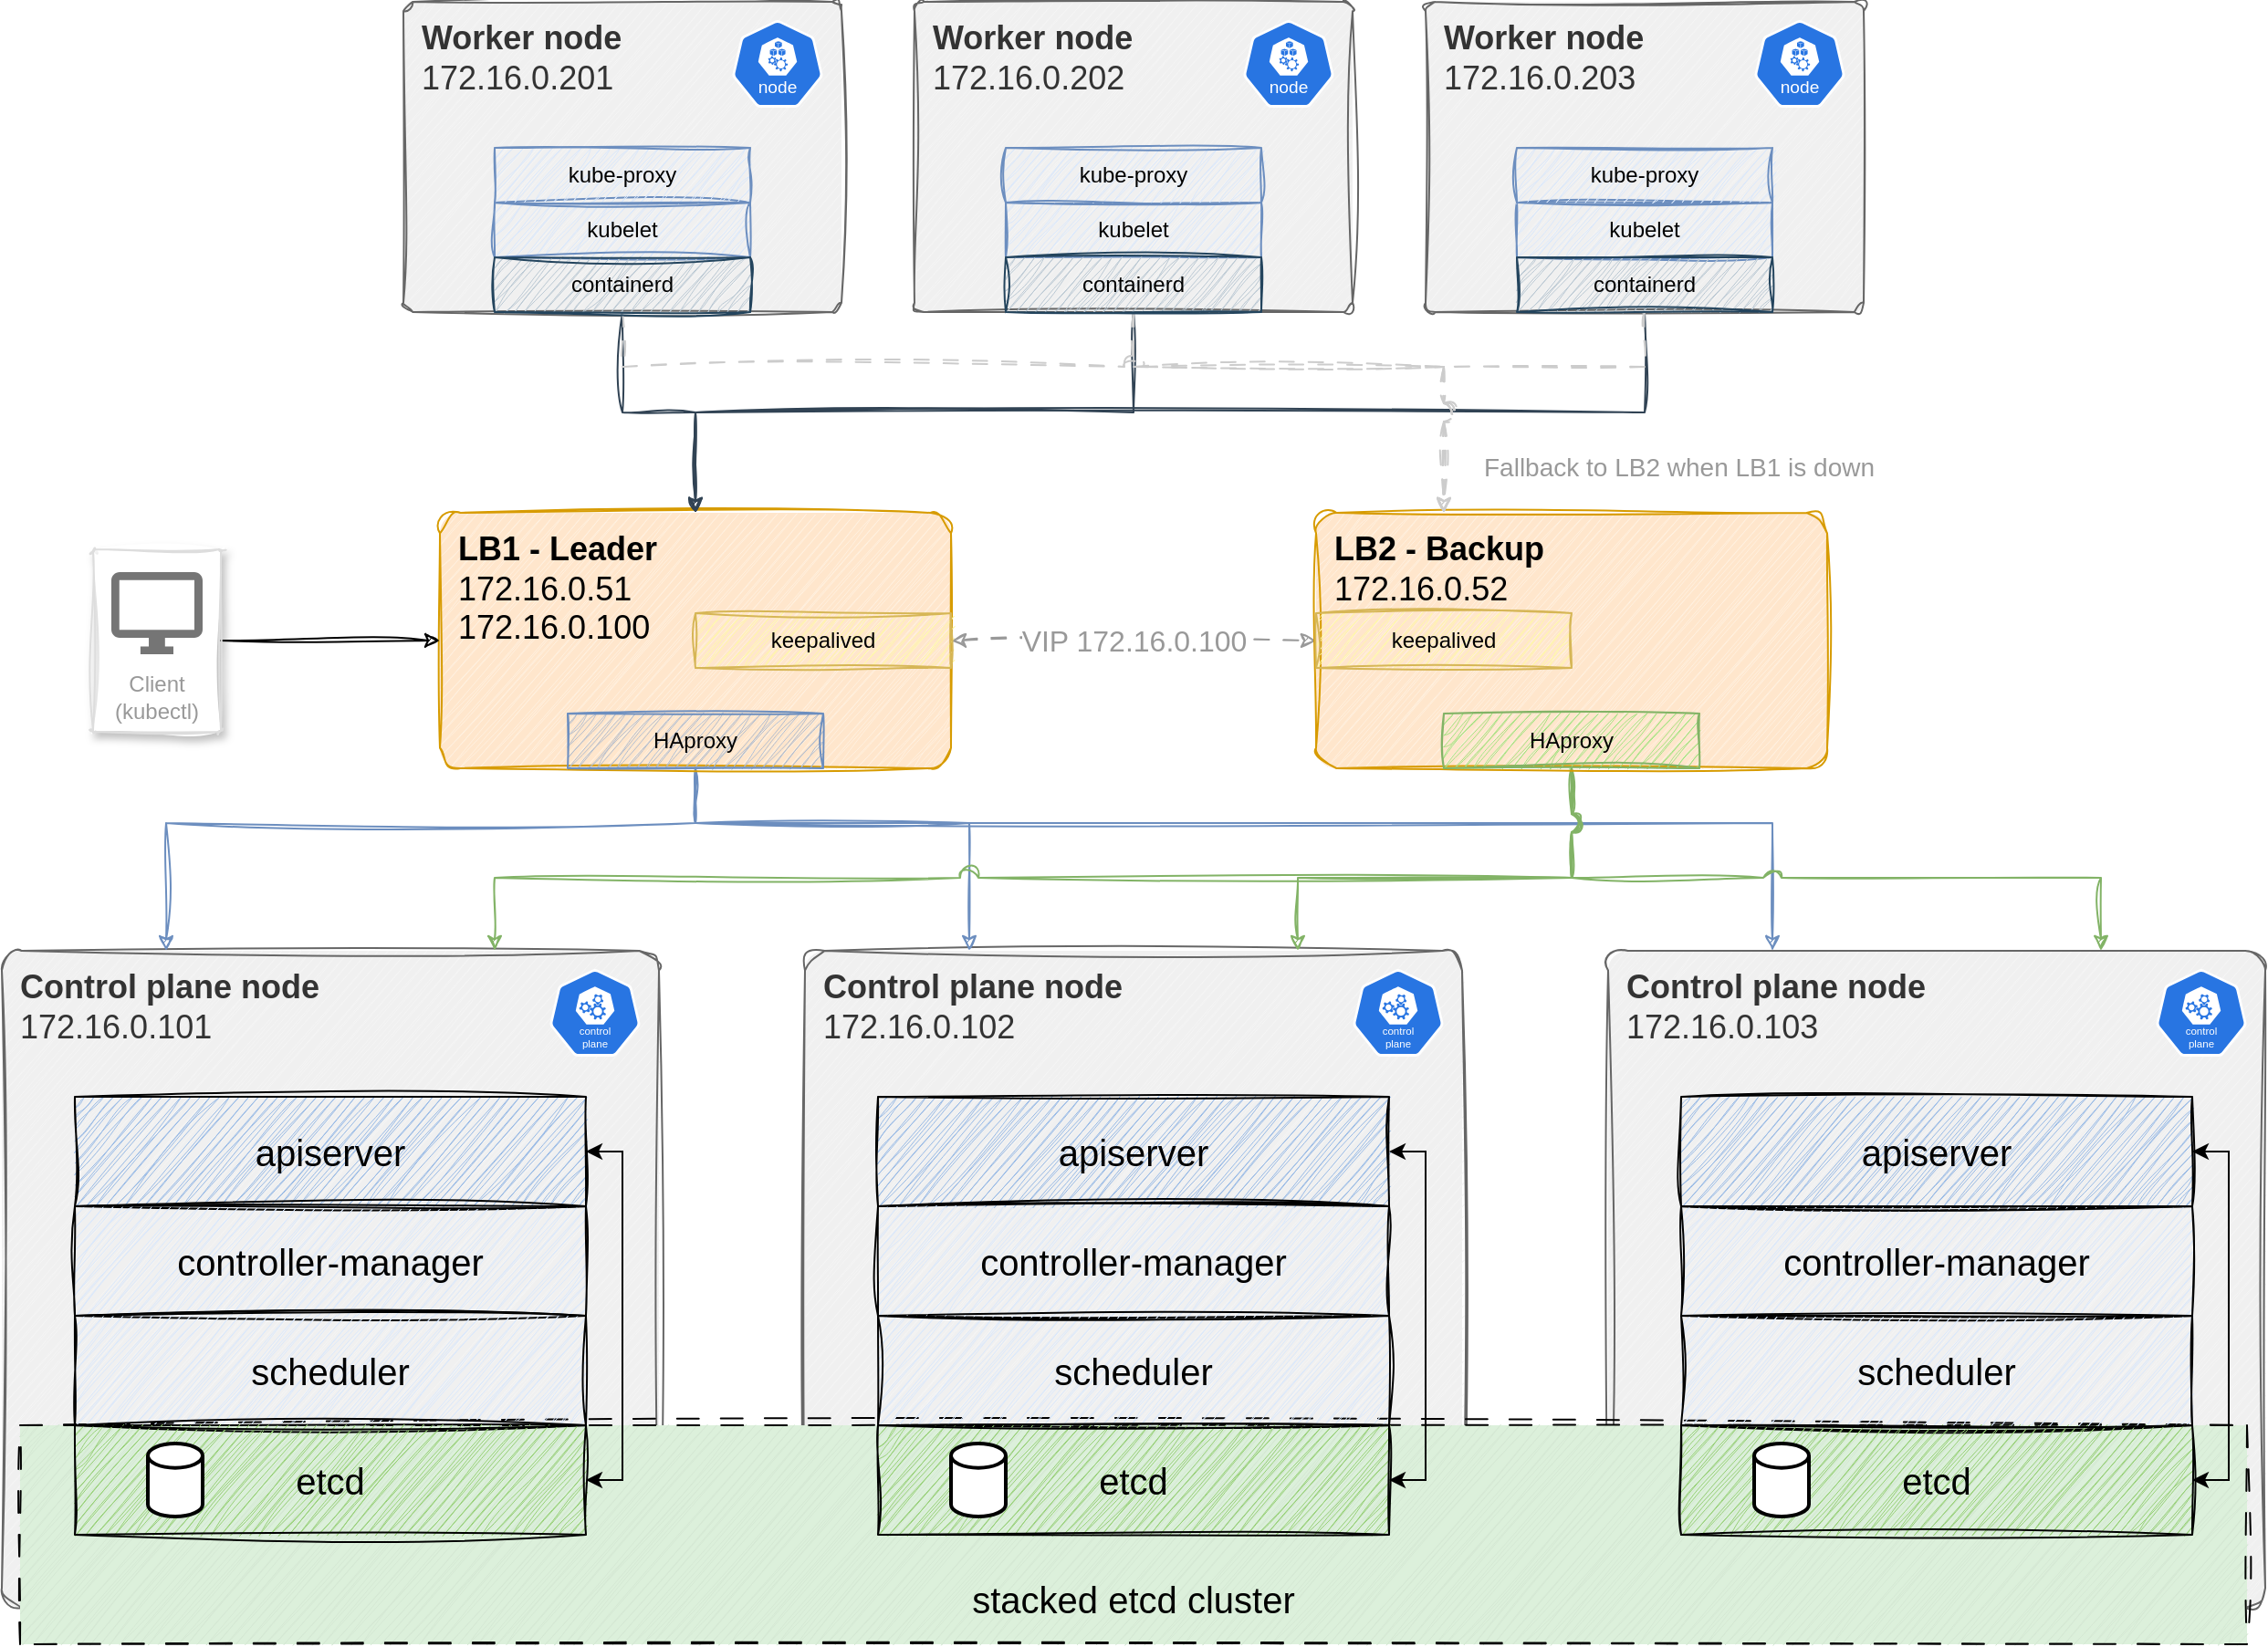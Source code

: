<mxfile version="22.1.21" type="device">
  <diagram name="Page-1" id="zR7LsNewzfryzFqCTl4k">
    <mxGraphModel dx="2074" dy="2297" grid="1" gridSize="10" guides="1" tooltips="1" connect="1" arrows="1" fold="1" page="1" pageScale="1" pageWidth="850" pageHeight="1100" math="0" shadow="0">
      <root>
        <mxCell id="0" />
        <mxCell id="1" style="locked=1;" parent="0" />
        <mxCell id="vf9TmU0PU9OOiWveSIoE-2" value="" style="rounded=1;whiteSpace=wrap;html=1;fillColor=#F0F0F0;fontColor=#333333;strokeColor=none;align=left;verticalAlign=top;fontStyle=1;fontSize=18;spacingTop=5;spacing=0;spacingLeft=10;arcSize=3;" parent="1" vertex="1">
          <mxGeometry x="300" y="-280" width="240" height="170" as="geometry" />
        </mxCell>
        <mxCell id="GzmpIsJMWXtsvFWi_bjF-13" value="" style="rounded=1;whiteSpace=wrap;html=1;fillColor=#F0F0F0;fontColor=#333333;strokeColor=none;align=left;verticalAlign=top;fontStyle=1;fontSize=18;spacingTop=5;spacing=0;spacingLeft=10;arcSize=3;" parent="1" vertex="1">
          <mxGeometry x="520" y="240" width="360" height="360" as="geometry" />
        </mxCell>
        <mxCell id="GzmpIsJMWXtsvFWi_bjF-1" value="" style="rounded=1;whiteSpace=wrap;html=1;fillColor=#F0F0F0;fontColor=#333333;strokeColor=none;align=left;verticalAlign=top;fontStyle=1;fontSize=18;spacingTop=5;spacing=0;spacingLeft=10;arcSize=3;" parent="1" vertex="1">
          <mxGeometry x="80" y="240" width="360" height="360" as="geometry" />
        </mxCell>
        <mxCell id="GzmpIsJMWXtsvFWi_bjF-21" value="" style="rounded=1;whiteSpace=wrap;html=1;fillColor=#F0F0F0;fontColor=#333333;strokeColor=none;align=left;verticalAlign=top;fontStyle=1;fontSize=18;spacingTop=5;spacing=0;spacingLeft=10;arcSize=3;" parent="1" vertex="1">
          <mxGeometry x="960" y="240" width="360" height="360" as="geometry" />
        </mxCell>
        <mxCell id="GzmpIsJMWXtsvFWi_bjF-44" value="&lt;span style=&quot;font-weight: normal;&quot;&gt;&lt;br&gt;&lt;/span&gt;" style="rounded=1;whiteSpace=wrap;html=1;fillColor=#ffe6cc;strokeColor=none;align=left;verticalAlign=top;fontStyle=1;fontSize=18;spacingTop=5;spacing=0;spacingLeft=10;arcSize=8;fillStyle=auto;" parent="1" vertex="1">
          <mxGeometry x="320" width="280" height="140" as="geometry" />
        </mxCell>
        <mxCell id="GzmpIsJMWXtsvFWi_bjF-45" value="" style="rounded=1;whiteSpace=wrap;html=1;fillColor=#ffe6cc;strokeColor=none;align=left;verticalAlign=top;fontStyle=1;fontSize=18;spacingTop=5;spacing=0;spacingLeft=10;arcSize=8;fillStyle=auto;" parent="1" vertex="1">
          <mxGeometry x="800" width="280" height="140" as="geometry" />
        </mxCell>
        <mxCell id="GzmpIsJMWXtsvFWi_bjF-86" value="" style="rounded=1;whiteSpace=wrap;html=1;fillColor=#F0F0F0;fontColor=#333333;strokeColor=none;align=left;verticalAlign=top;fontStyle=1;fontSize=18;spacingTop=5;spacing=0;spacingLeft=10;arcSize=3;" parent="1" vertex="1">
          <mxGeometry x="580" y="-280" width="240" height="170" as="geometry" />
        </mxCell>
        <mxCell id="GzmpIsJMWXtsvFWi_bjF-92" value="" style="rounded=1;whiteSpace=wrap;html=1;fillColor=#F0F0F0;fontColor=#333333;strokeColor=none;align=left;verticalAlign=top;fontStyle=1;fontSize=18;spacingTop=5;spacing=0;spacingLeft=10;arcSize=3;" parent="1" vertex="1">
          <mxGeometry x="860" y="-280" width="240" height="170" as="geometry" />
        </mxCell>
        <mxCell id="vf9TmU0PU9OOiWveSIoE-3" value="sketch" style="locked=1;" parent="0" />
        <mxCell id="vf9TmU0PU9OOiWveSIoE-73" value="Control plane node&lt;br&gt;&lt;span style=&quot;font-weight: normal;&quot;&gt;172.16.0.103&lt;/span&gt;" style="rounded=1;whiteSpace=wrap;html=1;fillColor=#f5f5f5;fontColor=#333333;strokeColor=#666666;align=left;verticalAlign=top;fontStyle=1;fontSize=18;spacingTop=5;spacing=0;spacingLeft=10;arcSize=3;sketch=1;curveFitting=1;jiggle=2;" parent="vf9TmU0PU9OOiWveSIoE-3" vertex="1">
          <mxGeometry x="960" y="240" width="360" height="360" as="geometry" />
        </mxCell>
        <mxCell id="vf9TmU0PU9OOiWveSIoE-72" value="Control plane node&lt;br&gt;&lt;span style=&quot;font-weight: normal;&quot;&gt;172.16.0.101&lt;/span&gt;" style="rounded=1;whiteSpace=wrap;html=1;fillColor=#f5f5f5;fontColor=#333333;strokeColor=#666666;align=left;verticalAlign=top;fontStyle=1;fontSize=18;spacingTop=5;spacing=0;spacingLeft=10;arcSize=3;sketch=1;curveFitting=1;jiggle=2;" parent="vf9TmU0PU9OOiWveSIoE-3" vertex="1">
          <mxGeometry x="80" y="240" width="360" height="360" as="geometry" />
        </mxCell>
        <mxCell id="vf9TmU0PU9OOiWveSIoE-71" value="Control plane node&lt;br&gt;&lt;span style=&quot;font-weight: normal;&quot;&gt;172.16.0.102&lt;/span&gt;" style="rounded=1;whiteSpace=wrap;html=1;fillColor=#f5f5f5;fontColor=#333333;strokeColor=#666666;align=left;verticalAlign=top;fontStyle=1;fontSize=18;spacingTop=5;spacing=0;spacingLeft=10;arcSize=3;sketch=1;curveFitting=1;jiggle=2;" parent="vf9TmU0PU9OOiWveSIoE-3" vertex="1">
          <mxGeometry x="520" y="240" width="360" height="360" as="geometry" />
        </mxCell>
        <mxCell id="vf9TmU0PU9OOiWveSIoE-74" value="" style="rounded=0;whiteSpace=wrap;html=1;fillColor=#DCF0DB;strokeColor=none;dashed=1;verticalAlign=bottom;fontSize=20;spacingBottom=10;perimeterSpacing=2;dashPattern=12 12;glass=0;" parent="vf9TmU0PU9OOiWveSIoE-3" vertex="1">
          <mxGeometry x="90" y="500" width="1220" height="120" as="geometry" />
        </mxCell>
        <mxCell id="vf9TmU0PU9OOiWveSIoE-9" value="stacked etcd cluster" style="rounded=0;whiteSpace=wrap;html=1;fillColor=#d5e8d4;strokeColor=default;dashed=1;verticalAlign=bottom;fontSize=20;spacingBottom=10;perimeterSpacing=2;dashPattern=12 12;glass=0;sketch=1;curveFitting=1;jiggle=2;" parent="vf9TmU0PU9OOiWveSIoE-3" vertex="1">
          <mxGeometry x="90" y="500" width="1220" height="120" as="geometry" />
        </mxCell>
        <mxCell id="vf9TmU0PU9OOiWveSIoE-45" value="Worker node&lt;br&gt;&lt;span style=&quot;font-weight: normal;&quot;&gt;172.16.0.201&lt;/span&gt;" style="rounded=1;whiteSpace=wrap;html=1;fillColor=#f5f5f5;fontColor=#333333;strokeColor=#666666;align=left;verticalAlign=top;fontStyle=1;fontSize=18;spacingTop=5;spacing=0;spacingLeft=10;arcSize=3;sketch=1;curveFitting=1;jiggle=2;" parent="vf9TmU0PU9OOiWveSIoE-3" vertex="1">
          <mxGeometry x="300" y="-280" width="240" height="170" as="geometry" />
        </mxCell>
        <mxCell id="vf9TmU0PU9OOiWveSIoE-10" value="apiserver" style="rounded=0;whiteSpace=wrap;html=1;fillColor=#98BAE6;strokeColor=default;fontSize=20;sketch=1;curveFitting=1;jiggle=2;" parent="vf9TmU0PU9OOiWveSIoE-3" vertex="1">
          <mxGeometry x="120" y="320" width="280" height="60" as="geometry" />
        </mxCell>
        <mxCell id="vf9TmU0PU9OOiWveSIoE-11" value="controller-manager" style="rounded=0;whiteSpace=wrap;html=1;fillColor=#dae8fc;strokeColor=default;fontSize=20;sketch=1;curveFitting=1;jiggle=2;" parent="vf9TmU0PU9OOiWveSIoE-3" vertex="1">
          <mxGeometry x="120" y="380" width="280" height="60" as="geometry" />
        </mxCell>
        <mxCell id="vf9TmU0PU9OOiWveSIoE-12" value="scheduler" style="rounded=0;whiteSpace=wrap;html=1;fillColor=#dae8fc;strokeColor=default;fontSize=20;sketch=1;curveFitting=1;jiggle=2;" parent="vf9TmU0PU9OOiWveSIoE-3" vertex="1">
          <mxGeometry x="120" y="440" width="280" height="60" as="geometry" />
        </mxCell>
        <mxCell id="vf9TmU0PU9OOiWveSIoE-13" style="edgeStyle=orthogonalEdgeStyle;rounded=0;orthogonalLoop=1;jettySize=auto;html=1;exitX=1;exitY=0.5;exitDx=0;exitDy=0;entryX=1;entryY=0.5;entryDx=0;entryDy=0;startArrow=classic;startFill=1;" parent="vf9TmU0PU9OOiWveSIoE-3" source="vf9TmU0PU9OOiWveSIoE-60" target="vf9TmU0PU9OOiWveSIoE-10" edge="1">
          <mxGeometry relative="1" as="geometry" />
        </mxCell>
        <mxCell id="vf9TmU0PU9OOiWveSIoE-14" value="apiserver" style="rounded=0;whiteSpace=wrap;html=1;fillColor=#98BAE6;strokeColor=default;fontSize=20;sketch=1;curveFitting=1;jiggle=2;" parent="vf9TmU0PU9OOiWveSIoE-3" vertex="1">
          <mxGeometry x="560" y="320" width="280" height="60" as="geometry" />
        </mxCell>
        <mxCell id="vf9TmU0PU9OOiWveSIoE-15" value="controller-manager" style="rounded=0;whiteSpace=wrap;html=1;fillColor=#dae8fc;strokeColor=default;fontSize=20;sketch=1;curveFitting=1;jiggle=2;" parent="vf9TmU0PU9OOiWveSIoE-3" vertex="1">
          <mxGeometry x="560" y="380" width="280" height="60" as="geometry" />
        </mxCell>
        <mxCell id="vf9TmU0PU9OOiWveSIoE-16" value="scheduler" style="rounded=0;whiteSpace=wrap;html=1;fillColor=#dae8fc;strokeColor=default;fontSize=20;sketch=1;curveFitting=1;jiggle=2;" parent="vf9TmU0PU9OOiWveSIoE-3" vertex="1">
          <mxGeometry x="560" y="440" width="280" height="60" as="geometry" />
        </mxCell>
        <mxCell id="vf9TmU0PU9OOiWveSIoE-17" style="edgeStyle=orthogonalEdgeStyle;rounded=0;orthogonalLoop=1;jettySize=auto;html=1;exitX=1;exitY=0.5;exitDx=0;exitDy=0;entryX=1;entryY=0.5;entryDx=0;entryDy=0;startArrow=classic;startFill=1;" parent="vf9TmU0PU9OOiWveSIoE-3" source="vf9TmU0PU9OOiWveSIoE-62" target="vf9TmU0PU9OOiWveSIoE-14" edge="1">
          <mxGeometry relative="1" as="geometry" />
        </mxCell>
        <mxCell id="vf9TmU0PU9OOiWveSIoE-18" value="apiserver" style="rounded=0;whiteSpace=wrap;html=1;fillColor=#98BAE6;strokeColor=default;fontSize=20;sketch=1;curveFitting=1;jiggle=2;" parent="vf9TmU0PU9OOiWveSIoE-3" vertex="1">
          <mxGeometry x="1000" y="320" width="280" height="60" as="geometry" />
        </mxCell>
        <mxCell id="vf9TmU0PU9OOiWveSIoE-19" value="controller-manager" style="rounded=0;whiteSpace=wrap;html=1;fillColor=#dae8fc;strokeColor=default;fontSize=20;sketch=1;curveFitting=1;jiggle=2;" parent="vf9TmU0PU9OOiWveSIoE-3" vertex="1">
          <mxGeometry x="1000" y="380" width="280" height="60" as="geometry" />
        </mxCell>
        <mxCell id="vf9TmU0PU9OOiWveSIoE-20" value="scheduler" style="rounded=0;whiteSpace=wrap;html=1;fillColor=#dae8fc;strokeColor=default;fontSize=20;sketch=1;curveFitting=1;jiggle=2;" parent="vf9TmU0PU9OOiWveSIoE-3" vertex="1">
          <mxGeometry x="1000" y="440" width="280" height="60" as="geometry" />
        </mxCell>
        <mxCell id="vf9TmU0PU9OOiWveSIoE-21" style="edgeStyle=orthogonalEdgeStyle;rounded=0;orthogonalLoop=1;jettySize=auto;html=1;exitX=1;exitY=0.5;exitDx=0;exitDy=0;entryX=1;entryY=0.5;entryDx=0;entryDy=0;startArrow=classic;startFill=1;" parent="vf9TmU0PU9OOiWveSIoE-3" source="vf9TmU0PU9OOiWveSIoE-64" target="vf9TmU0PU9OOiWveSIoE-18" edge="1">
          <mxGeometry relative="1" as="geometry" />
        </mxCell>
        <mxCell id="vf9TmU0PU9OOiWveSIoE-22" style="edgeStyle=orthogonalEdgeStyle;rounded=0;orthogonalLoop=1;jettySize=auto;html=1;exitX=1;exitY=0.5;exitDx=0;exitDy=0;entryX=0;entryY=0.5;entryDx=0;entryDy=0;startArrow=classic;startFill=1;strokeColor=#999999;sketch=1;curveFitting=1;jiggle=2;elbow=vertical;curved=1;dashed=1;dashPattern=8 8;" parent="vf9TmU0PU9OOiWveSIoE-3" source="vf9TmU0PU9OOiWveSIoE-27" target="vf9TmU0PU9OOiWveSIoE-31" edge="1">
          <mxGeometry relative="1" as="geometry" />
        </mxCell>
        <mxCell id="vf9TmU0PU9OOiWveSIoE-23" value="VIP 172.16.0.100" style="edgeLabel;html=1;align=center;verticalAlign=middle;resizable=0;points=[];spacing=5;spacingTop=5;spacingLeft=5;spacingBottom=5;spacingRight=5;fontSize=16;fontColor=#999999;" parent="vf9TmU0PU9OOiWveSIoE-22" vertex="1" connectable="0">
          <mxGeometry relative="1" as="geometry">
            <mxPoint as="offset" />
          </mxGeometry>
        </mxCell>
        <mxCell id="vf9TmU0PU9OOiWveSIoE-24" style="edgeStyle=orthogonalEdgeStyle;rounded=0;orthogonalLoop=1;jettySize=auto;html=1;exitX=0.5;exitY=1;exitDx=0;exitDy=0;entryX=0.25;entryY=0;entryDx=0;entryDy=0;jumpStyle=arc;fillColor=#dae8fc;strokeColor=#6c8ebf;strokeWidth=1;sketch=1;curveFitting=1;jiggle=2;jumpSize=10;" parent="vf9TmU0PU9OOiWveSIoE-3" source="vf9TmU0PU9OOiWveSIoE-27" edge="1">
          <mxGeometry relative="1" as="geometry">
            <Array as="points">
              <mxPoint x="460" y="170" />
              <mxPoint x="170" y="170" />
            </Array>
            <mxPoint x="170" y="240" as="targetPoint" />
          </mxGeometry>
        </mxCell>
        <mxCell id="vf9TmU0PU9OOiWveSIoE-25" style="edgeStyle=orthogonalEdgeStyle;rounded=0;orthogonalLoop=1;jettySize=auto;html=1;exitX=0.5;exitY=1;exitDx=0;exitDy=0;entryX=0.25;entryY=0;entryDx=0;entryDy=0;jumpStyle=arc;fillColor=#dae8fc;strokeColor=#6c8ebf;strokeWidth=1;sketch=1;curveFitting=1;jiggle=2;jumpSize=10;" parent="vf9TmU0PU9OOiWveSIoE-3" source="vf9TmU0PU9OOiWveSIoE-27" edge="1">
          <mxGeometry relative="1" as="geometry">
            <Array as="points">
              <mxPoint x="460" y="170" />
              <mxPoint x="610" y="170" />
            </Array>
            <mxPoint x="610" y="240" as="targetPoint" />
          </mxGeometry>
        </mxCell>
        <mxCell id="vf9TmU0PU9OOiWveSIoE-26" style="edgeStyle=orthogonalEdgeStyle;rounded=0;orthogonalLoop=1;jettySize=auto;html=1;exitX=0.5;exitY=1;exitDx=0;exitDy=0;entryX=0.25;entryY=0;entryDx=0;entryDy=0;jumpStyle=arc;fillColor=#dae8fc;strokeColor=#6c8ebf;strokeWidth=1;sketch=1;curveFitting=1;jiggle=2;jumpSize=10;" parent="vf9TmU0PU9OOiWveSIoE-3" source="vf9TmU0PU9OOiWveSIoE-27" edge="1">
          <mxGeometry relative="1" as="geometry">
            <Array as="points">
              <mxPoint x="460" y="170" />
              <mxPoint x="1050" y="170" />
            </Array>
            <mxPoint x="1050" y="240" as="targetPoint" />
          </mxGeometry>
        </mxCell>
        <mxCell id="vf9TmU0PU9OOiWveSIoE-27" value="LB1 - Leader&lt;br&gt;&lt;span style=&quot;font-weight: normal;&quot;&gt;172.16.0.51&lt;br&gt;172.16.0.100&lt;br&gt;&lt;/span&gt;" style="rounded=1;whiteSpace=wrap;html=1;fillColor=#FFF1E0;strokeColor=#d79b00;align=left;verticalAlign=top;fontStyle=1;fontSize=18;spacingTop=5;spacing=0;spacingLeft=10;arcSize=8;sketch=1;curveFitting=1;jiggle=2;" parent="vf9TmU0PU9OOiWveSIoE-3" vertex="1">
          <mxGeometry x="320" width="280" height="140" as="geometry" />
        </mxCell>
        <mxCell id="vf9TmU0PU9OOiWveSIoE-28" style="edgeStyle=orthogonalEdgeStyle;rounded=0;orthogonalLoop=1;jettySize=auto;html=1;exitX=0.5;exitY=1;exitDx=0;exitDy=0;entryX=0.75;entryY=0;entryDx=0;entryDy=0;jumpStyle=arc;fillColor=#d5e8d4;strokeColor=#82b366;strokeWidth=1;sketch=1;curveFitting=1;jiggle=2;jumpSize=10;" parent="vf9TmU0PU9OOiWveSIoE-3" source="vf9TmU0PU9OOiWveSIoE-31" edge="1">
          <mxGeometry relative="1" as="geometry">
            <Array as="points">
              <mxPoint x="940" y="200" />
              <mxPoint x="1230" y="200" />
            </Array>
            <mxPoint x="1230" y="240" as="targetPoint" />
          </mxGeometry>
        </mxCell>
        <mxCell id="vf9TmU0PU9OOiWveSIoE-29" style="edgeStyle=orthogonalEdgeStyle;rounded=0;orthogonalLoop=1;jettySize=auto;html=1;exitX=0.5;exitY=1;exitDx=0;exitDy=0;entryX=0.75;entryY=0;entryDx=0;entryDy=0;jumpStyle=arc;fillColor=#d5e8d4;strokeColor=#82b366;strokeWidth=1;sketch=1;curveFitting=1;jiggle=2;jumpSize=10;" parent="vf9TmU0PU9OOiWveSIoE-3" source="vf9TmU0PU9OOiWveSIoE-31" edge="1">
          <mxGeometry relative="1" as="geometry">
            <Array as="points">
              <mxPoint x="940" y="200" />
              <mxPoint x="790" y="200" />
            </Array>
            <mxPoint x="790" y="240" as="targetPoint" />
          </mxGeometry>
        </mxCell>
        <mxCell id="vf9TmU0PU9OOiWveSIoE-30" style="edgeStyle=orthogonalEdgeStyle;rounded=0;orthogonalLoop=1;jettySize=auto;html=1;exitX=0.5;exitY=1;exitDx=0;exitDy=0;entryX=0.75;entryY=0;entryDx=0;entryDy=0;jumpStyle=arc;fillColor=#d5e8d4;strokeColor=#82b366;strokeWidth=1;sketch=1;curveFitting=1;jiggle=2;jumpSize=10;" parent="vf9TmU0PU9OOiWveSIoE-3" source="vf9TmU0PU9OOiWveSIoE-31" edge="1">
          <mxGeometry relative="1" as="geometry">
            <Array as="points">
              <mxPoint x="940" y="200" />
              <mxPoint x="350" y="200" />
            </Array>
            <mxPoint x="350" y="240" as="targetPoint" />
          </mxGeometry>
        </mxCell>
        <mxCell id="vf9TmU0PU9OOiWveSIoE-31" value="LB2 - Backup&lt;br&gt;&lt;span style=&quot;font-weight: normal;&quot;&gt;172.16.0.52&lt;/span&gt;" style="rounded=1;whiteSpace=wrap;html=1;fillColor=#FFF1E0;strokeColor=#d79b00;align=left;verticalAlign=top;fontStyle=1;fontSize=18;spacingTop=5;spacing=0;spacingLeft=10;arcSize=8;sketch=1;curveFitting=1;jiggle=2;" parent="vf9TmU0PU9OOiWveSIoE-3" vertex="1">
          <mxGeometry x="800" width="280" height="140" as="geometry" />
        </mxCell>
        <mxCell id="vf9TmU0PU9OOiWveSIoE-32" value="keepalived" style="rounded=0;whiteSpace=wrap;html=1;fillColor=#FFF9A8;strokeColor=#d6b656;sketch=1;curveFitting=1;jiggle=2;" parent="vf9TmU0PU9OOiWveSIoE-3" vertex="1">
          <mxGeometry x="460" y="55" width="140" height="30" as="geometry" />
        </mxCell>
        <mxCell id="vf9TmU0PU9OOiWveSIoE-33" value="keepalived" style="rounded=0;whiteSpace=wrap;html=1;fillColor=#FFF9A8;strokeColor=#d6b656;sketch=1;curveFitting=1;jiggle=2;" parent="vf9TmU0PU9OOiWveSIoE-3" vertex="1">
          <mxGeometry x="800" y="55" width="140" height="30" as="geometry" />
        </mxCell>
        <mxCell id="vf9TmU0PU9OOiWveSIoE-34" value="HAproxy" style="rounded=0;whiteSpace=wrap;html=1;fillColor=#B3BECF;strokeColor=#6c8ebf;sketch=1;curveFitting=1;jiggle=2;" parent="vf9TmU0PU9OOiWveSIoE-3" vertex="1">
          <mxGeometry x="390" y="110" width="140" height="30" as="geometry" />
        </mxCell>
        <mxCell id="vf9TmU0PU9OOiWveSIoE-35" value="HAproxy" style="rounded=0;whiteSpace=wrap;html=1;fillColor=#A5E382;strokeColor=#82b366;sketch=1;curveFitting=1;jiggle=2;" parent="vf9TmU0PU9OOiWveSIoE-3" vertex="1">
          <mxGeometry x="870" y="110" width="140" height="30" as="geometry" />
        </mxCell>
        <mxCell id="vf9TmU0PU9OOiWveSIoE-36" style="edgeStyle=orthogonalEdgeStyle;rounded=0;orthogonalLoop=1;jettySize=auto;html=1;exitX=0.5;exitY=1;exitDx=0;exitDy=0;entryX=0.5;entryY=0;entryDx=0;entryDy=0;fillColor=#647687;strokeColor=#314354;sketch=1;curveFitting=1;jiggle=2;jumpStyle=arc;jumpSize=10;" parent="vf9TmU0PU9OOiWveSIoE-3" source="vf9TmU0PU9OOiWveSIoE-45" target="vf9TmU0PU9OOiWveSIoE-27" edge="1">
          <mxGeometry relative="1" as="geometry" />
        </mxCell>
        <mxCell id="vf9TmU0PU9OOiWveSIoE-37" style="edgeStyle=orthogonalEdgeStyle;rounded=0;orthogonalLoop=1;jettySize=auto;html=1;exitX=0.5;exitY=1;exitDx=0;exitDy=0;entryX=0.5;entryY=0;entryDx=0;entryDy=0;fillColor=#647687;strokeColor=#314354;sketch=1;curveFitting=1;jiggle=2;jumpStyle=arc;jumpSize=10;" parent="vf9TmU0PU9OOiWveSIoE-3" source="vf9TmU0PU9OOiWveSIoE-54" target="vf9TmU0PU9OOiWveSIoE-27" edge="1">
          <mxGeometry relative="1" as="geometry">
            <mxPoint x="700" y="-80.0" as="sourcePoint" />
          </mxGeometry>
        </mxCell>
        <mxCell id="vf9TmU0PU9OOiWveSIoE-38" style="edgeStyle=orthogonalEdgeStyle;rounded=0;orthogonalLoop=1;jettySize=auto;html=1;exitX=0.5;exitY=1;exitDx=0;exitDy=0;entryX=0.5;entryY=0;entryDx=0;entryDy=0;fillColor=#647687;strokeColor=#314354;sketch=1;curveFitting=1;jiggle=2;jumpStyle=arc;jumpSize=10;" parent="vf9TmU0PU9OOiWveSIoE-3" source="vf9TmU0PU9OOiWveSIoE-59" target="vf9TmU0PU9OOiWveSIoE-27" edge="1">
          <mxGeometry relative="1" as="geometry">
            <mxPoint x="980" y="-80.0" as="sourcePoint" />
          </mxGeometry>
        </mxCell>
        <mxCell id="vf9TmU0PU9OOiWveSIoE-39" value="" style="aspect=fixed;sketch=0;html=1;dashed=0;whitespace=wrap;fillColor=#2875E2;strokeColor=#ffffff;points=[[0.005,0.63,0],[0.1,0.2,0],[0.9,0.2,0],[0.5,0,0],[0.995,0.63,0],[0.72,0.99,0],[0.5,1,0],[0.28,0.99,0]];shape=mxgraph.kubernetes.icon2;kubernetesLabel=1;prIcon=control_plane" parent="vf9TmU0PU9OOiWveSIoE-3" vertex="1">
          <mxGeometry x="380" y="250" width="50" height="48" as="geometry" />
        </mxCell>
        <mxCell id="vf9TmU0PU9OOiWveSIoE-40" value="" style="aspect=fixed;sketch=0;html=1;dashed=0;whitespace=wrap;fillColor=#2875E2;strokeColor=#ffffff;points=[[0.005,0.63,0],[0.1,0.2,0],[0.9,0.2,0],[0.5,0,0],[0.995,0.63,0],[0.72,0.99,0],[0.5,1,0],[0.28,0.99,0]];shape=mxgraph.kubernetes.icon2;kubernetesLabel=1;prIcon=control_plane" parent="vf9TmU0PU9OOiWveSIoE-3" vertex="1">
          <mxGeometry x="820" y="250" width="50" height="48" as="geometry" />
        </mxCell>
        <mxCell id="vf9TmU0PU9OOiWveSIoE-41" value="" style="aspect=fixed;sketch=0;html=1;dashed=0;whitespace=wrap;fillColor=#2875E2;strokeColor=#ffffff;points=[[0.005,0.63,0],[0.1,0.2,0],[0.9,0.2,0],[0.5,0,0],[0.995,0.63,0],[0.72,0.99,0],[0.5,1,0],[0.28,0.99,0]];shape=mxgraph.kubernetes.icon2;kubernetesLabel=1;prIcon=control_plane" parent="vf9TmU0PU9OOiWveSIoE-3" vertex="1">
          <mxGeometry x="1260" y="250" width="50" height="48" as="geometry" />
        </mxCell>
        <mxCell id="vf9TmU0PU9OOiWveSIoE-42" style="edgeStyle=orthogonalEdgeStyle;rounded=0;orthogonalLoop=1;jettySize=auto;html=1;exitX=1;exitY=0.5;exitDx=0;exitDy=0;entryX=0;entryY=0.5;entryDx=0;entryDy=0;sketch=1;curveFitting=1;jiggle=2;" parent="vf9TmU0PU9OOiWveSIoE-3" source="vf9TmU0PU9OOiWveSIoE-43" target="vf9TmU0PU9OOiWveSIoE-27" edge="1">
          <mxGeometry relative="1" as="geometry" />
        </mxCell>
        <mxCell id="vf9TmU0PU9OOiWveSIoE-43" value="Client (kubectl)" style="strokeColor=#dddddd;shadow=1;strokeWidth=1;rounded=1;absoluteArcSize=1;arcSize=2;labelPosition=center;verticalLabelPosition=middle;align=center;verticalAlign=bottom;spacingLeft=0;fontColor=#999999;fontSize=12;whiteSpace=wrap;spacingBottom=2;html=1;sketch=1;curveFitting=1;jiggle=2;" parent="vf9TmU0PU9OOiWveSIoE-3" vertex="1">
          <mxGeometry x="130" y="20" width="70" height="100" as="geometry" />
        </mxCell>
        <mxCell id="vf9TmU0PU9OOiWveSIoE-44" value="" style="dashed=0;connectable=0;html=1;fillColor=#757575;strokeColor=none;shape=mxgraph.gcp2.desktop;part=1;fillStyle=auto;" parent="vf9TmU0PU9OOiWveSIoE-43" vertex="1">
          <mxGeometry x="0.5" width="50" height="45" relative="1" as="geometry">
            <mxPoint x="-25" y="12.5" as="offset" />
          </mxGeometry>
        </mxCell>
        <mxCell id="vf9TmU0PU9OOiWveSIoE-46" value="" style="aspect=fixed;sketch=0;html=1;dashed=0;whitespace=wrap;fillColor=#2875E2;strokeColor=#ffffff;points=[[0.005,0.63,0],[0.1,0.2,0],[0.9,0.2,0],[0.5,0,0],[0.995,0.63,0],[0.72,0.99,0],[0.5,1,0],[0.28,0.99,0]];shape=mxgraph.kubernetes.icon2;kubernetesLabel=1;prIcon=node" parent="vf9TmU0PU9OOiWveSIoE-3" vertex="1">
          <mxGeometry x="480" y="-270" width="50" height="48" as="geometry" />
        </mxCell>
        <mxCell id="vf9TmU0PU9OOiWveSIoE-47" value="kubelet" style="rounded=0;whiteSpace=wrap;html=1;fillColor=#dae8fc;strokeColor=#6c8ebf;sketch=1;curveFitting=1;jiggle=2;" parent="vf9TmU0PU9OOiWveSIoE-3" vertex="1">
          <mxGeometry x="350" y="-170" width="140" height="30" as="geometry" />
        </mxCell>
        <mxCell id="vf9TmU0PU9OOiWveSIoE-48" value="kube-proxy" style="rounded=0;whiteSpace=wrap;html=1;fillColor=#dae8fc;strokeColor=#6c8ebf;sketch=1;curveFitting=1;jiggle=2;" parent="vf9TmU0PU9OOiWveSIoE-3" vertex="1">
          <mxGeometry x="350" y="-200" width="140" height="30" as="geometry" />
        </mxCell>
        <mxCell id="niVe1LXyHE5a3hvr58ms-2" style="edgeStyle=orthogonalEdgeStyle;rounded=0;orthogonalLoop=1;jettySize=auto;html=1;exitX=0.5;exitY=1;exitDx=0;exitDy=0;sketch=1;curveFitting=1;jiggle=2;strokeColor=#CCCCCC;dashed=1;jumpStyle=arc;jumpSize=10;dashPattern=8 8;" edge="1" parent="vf9TmU0PU9OOiWveSIoE-3" source="vf9TmU0PU9OOiWveSIoE-49">
          <mxGeometry relative="1" as="geometry">
            <mxPoint x="870" as="targetPoint" />
            <Array as="points">
              <mxPoint x="420" y="-80" />
              <mxPoint x="870" y="-80" />
            </Array>
          </mxGeometry>
        </mxCell>
        <mxCell id="vf9TmU0PU9OOiWveSIoE-49" value="containerd" style="rounded=0;whiteSpace=wrap;html=1;fillColor=#bac8d3;strokeColor=#23445d;sketch=1;curveFitting=1;jiggle=2;shadow=0;" parent="vf9TmU0PU9OOiWveSIoE-3" vertex="1">
          <mxGeometry x="350" y="-140" width="140" height="30" as="geometry" />
        </mxCell>
        <mxCell id="vf9TmU0PU9OOiWveSIoE-50" value="Worker node&lt;br&gt;&lt;span style=&quot;font-weight: normal;&quot;&gt;172.16.0.202&lt;/span&gt;" style="rounded=1;whiteSpace=wrap;html=1;fillColor=#f5f5f5;fontColor=#333333;strokeColor=#666666;align=left;verticalAlign=top;fontStyle=1;fontSize=18;spacingTop=5;spacing=0;spacingLeft=10;arcSize=3;sketch=1;curveFitting=1;jiggle=2;" parent="vf9TmU0PU9OOiWveSIoE-3" vertex="1">
          <mxGeometry x="580" y="-280" width="240" height="170" as="geometry" />
        </mxCell>
        <mxCell id="vf9TmU0PU9OOiWveSIoE-51" value="" style="aspect=fixed;sketch=0;html=1;dashed=0;whitespace=wrap;fillColor=#2875E2;strokeColor=#ffffff;points=[[0.005,0.63,0],[0.1,0.2,0],[0.9,0.2,0],[0.5,0,0],[0.995,0.63,0],[0.72,0.99,0],[0.5,1,0],[0.28,0.99,0]];shape=mxgraph.kubernetes.icon2;kubernetesLabel=1;prIcon=node" parent="vf9TmU0PU9OOiWveSIoE-3" vertex="1">
          <mxGeometry x="760" y="-270" width="50" height="48" as="geometry" />
        </mxCell>
        <mxCell id="vf9TmU0PU9OOiWveSIoE-52" value="kubelet" style="rounded=0;whiteSpace=wrap;html=1;fillColor=#dae8fc;strokeColor=#6c8ebf;sketch=1;curveFitting=1;jiggle=2;" parent="vf9TmU0PU9OOiWveSIoE-3" vertex="1">
          <mxGeometry x="630" y="-170" width="140" height="30" as="geometry" />
        </mxCell>
        <mxCell id="vf9TmU0PU9OOiWveSIoE-53" value="kube-proxy" style="rounded=0;whiteSpace=wrap;html=1;fillColor=#dae8fc;strokeColor=#6c8ebf;sketch=1;curveFitting=1;jiggle=2;" parent="vf9TmU0PU9OOiWveSIoE-3" vertex="1">
          <mxGeometry x="630" y="-200" width="140" height="30" as="geometry" />
        </mxCell>
        <mxCell id="niVe1LXyHE5a3hvr58ms-3" style="edgeStyle=orthogonalEdgeStyle;rounded=0;orthogonalLoop=1;jettySize=auto;html=1;exitX=0.5;exitY=1;exitDx=0;exitDy=0;entryX=0.25;entryY=0;entryDx=0;entryDy=0;sketch=1;curveFitting=1;jiggle=2;strokeColor=#CCCCCC;dashed=1;jumpStyle=arc;jumpSize=10;dashPattern=8 8;" edge="1" parent="vf9TmU0PU9OOiWveSIoE-3" source="vf9TmU0PU9OOiWveSIoE-54" target="vf9TmU0PU9OOiWveSIoE-31">
          <mxGeometry relative="1" as="geometry">
            <Array as="points">
              <mxPoint x="700" y="-80" />
              <mxPoint x="870" y="-80" />
            </Array>
          </mxGeometry>
        </mxCell>
        <mxCell id="vf9TmU0PU9OOiWveSIoE-54" value="containerd" style="rounded=0;whiteSpace=wrap;html=1;fillColor=#bac8d3;strokeColor=#23445d;sketch=1;curveFitting=1;jiggle=2;" parent="vf9TmU0PU9OOiWveSIoE-3" vertex="1">
          <mxGeometry x="630" y="-140" width="140" height="30" as="geometry" />
        </mxCell>
        <mxCell id="vf9TmU0PU9OOiWveSIoE-55" value="Worker node&lt;br&gt;&lt;span style=&quot;font-weight: normal;&quot;&gt;172.16.0.203&lt;/span&gt;" style="rounded=1;whiteSpace=wrap;html=1;fillColor=#f5f5f5;fontColor=#333333;strokeColor=#666666;align=left;verticalAlign=top;fontStyle=1;fontSize=18;spacingTop=5;spacing=0;spacingLeft=10;arcSize=3;sketch=1;curveFitting=1;jiggle=2;" parent="vf9TmU0PU9OOiWveSIoE-3" vertex="1">
          <mxGeometry x="860" y="-280" width="240" height="170" as="geometry" />
        </mxCell>
        <mxCell id="vf9TmU0PU9OOiWveSIoE-56" value="" style="aspect=fixed;sketch=0;html=1;dashed=0;whitespace=wrap;fillColor=#2875E2;strokeColor=#ffffff;points=[[0.005,0.63,0],[0.1,0.2,0],[0.9,0.2,0],[0.5,0,0],[0.995,0.63,0],[0.72,0.99,0],[0.5,1,0],[0.28,0.99,0]];shape=mxgraph.kubernetes.icon2;kubernetesLabel=1;prIcon=node" parent="vf9TmU0PU9OOiWveSIoE-3" vertex="1">
          <mxGeometry x="1040" y="-270" width="50" height="48" as="geometry" />
        </mxCell>
        <mxCell id="vf9TmU0PU9OOiWveSIoE-57" value="kubelet" style="rounded=0;whiteSpace=wrap;html=1;fillColor=#dae8fc;strokeColor=#6c8ebf;sketch=1;curveFitting=1;jiggle=2;" parent="vf9TmU0PU9OOiWveSIoE-3" vertex="1">
          <mxGeometry x="910" y="-170" width="140" height="30" as="geometry" />
        </mxCell>
        <mxCell id="vf9TmU0PU9OOiWveSIoE-58" value="kube-proxy" style="rounded=0;whiteSpace=wrap;html=1;fillColor=#dae8fc;strokeColor=#6c8ebf;sketch=1;curveFitting=1;jiggle=2;" parent="vf9TmU0PU9OOiWveSIoE-3" vertex="1">
          <mxGeometry x="910" y="-200" width="140" height="30" as="geometry" />
        </mxCell>
        <mxCell id="niVe1LXyHE5a3hvr58ms-4" style="edgeStyle=orthogonalEdgeStyle;rounded=0;orthogonalLoop=1;jettySize=auto;html=1;exitX=0.5;exitY=1;exitDx=0;exitDy=0;entryX=0.25;entryY=0;entryDx=0;entryDy=0;sketch=1;curveFitting=1;jiggle=2;strokeColor=#CCCCCC;dashed=1;jumpStyle=arc;jumpSize=10;dashPattern=8 8;" edge="1" parent="vf9TmU0PU9OOiWveSIoE-3" source="vf9TmU0PU9OOiWveSIoE-59" target="vf9TmU0PU9OOiWveSIoE-31">
          <mxGeometry relative="1" as="geometry">
            <Array as="points">
              <mxPoint x="980" y="-80" />
              <mxPoint x="870" y="-80" />
            </Array>
          </mxGeometry>
        </mxCell>
        <mxCell id="vf9TmU0PU9OOiWveSIoE-59" value="containerd" style="rounded=0;whiteSpace=wrap;html=1;fillColor=#bac8d3;strokeColor=#23445d;sketch=1;curveFitting=1;jiggle=2;" parent="vf9TmU0PU9OOiWveSIoE-3" vertex="1">
          <mxGeometry x="910" y="-140" width="140" height="30" as="geometry" />
        </mxCell>
        <mxCell id="vf9TmU0PU9OOiWveSIoE-60" value="etcd" style="rounded=0;whiteSpace=wrap;html=1;fillColor=#97D077;strokeColor=default;fontSize=20;sketch=1;curveFitting=1;jiggle=2;" parent="vf9TmU0PU9OOiWveSIoE-3" vertex="1">
          <mxGeometry x="120" y="500" width="280" height="60" as="geometry" />
        </mxCell>
        <mxCell id="vf9TmU0PU9OOiWveSIoE-61" value="" style="strokeWidth=2;html=1;shape=mxgraph.flowchart.database;whiteSpace=wrap;" parent="vf9TmU0PU9OOiWveSIoE-3" vertex="1">
          <mxGeometry x="160" y="510" width="30" height="40" as="geometry" />
        </mxCell>
        <mxCell id="vf9TmU0PU9OOiWveSIoE-62" value="etcd" style="rounded=0;whiteSpace=wrap;html=1;fillColor=#97d077;strokeColor=default;fontSize=20;sketch=1;curveFitting=1;jiggle=2;" parent="vf9TmU0PU9OOiWveSIoE-3" vertex="1">
          <mxGeometry x="560" y="500" width="280" height="60" as="geometry" />
        </mxCell>
        <mxCell id="vf9TmU0PU9OOiWveSIoE-63" value="" style="strokeWidth=2;html=1;shape=mxgraph.flowchart.database;whiteSpace=wrap;" parent="vf9TmU0PU9OOiWveSIoE-3" vertex="1">
          <mxGeometry x="600" y="510" width="30" height="40" as="geometry" />
        </mxCell>
        <mxCell id="vf9TmU0PU9OOiWveSIoE-64" value="etcd" style="rounded=0;whiteSpace=wrap;html=1;fillColor=#97D077;strokeColor=default;fontSize=20;sketch=1;curveFitting=1;jiggle=2;" parent="vf9TmU0PU9OOiWveSIoE-3" vertex="1">
          <mxGeometry x="1000" y="500" width="280" height="60" as="geometry" />
        </mxCell>
        <mxCell id="vf9TmU0PU9OOiWveSIoE-65" value="" style="strokeWidth=2;html=1;shape=mxgraph.flowchart.database;whiteSpace=wrap;" parent="vf9TmU0PU9OOiWveSIoE-3" vertex="1">
          <mxGeometry x="1040" y="510" width="30" height="40" as="geometry" />
        </mxCell>
        <mxCell id="niVe1LXyHE5a3hvr58ms-5" value="Fallback to LB2 when LB1 is down" style="text;html=1;strokeColor=none;fillColor=none;align=left;verticalAlign=middle;whiteSpace=wrap;rounded=0;fontSize=14;fontColor=#999999;" vertex="1" parent="vf9TmU0PU9OOiWveSIoE-3">
          <mxGeometry x="890" y="-40" width="230" height="30" as="geometry" />
        </mxCell>
      </root>
    </mxGraphModel>
  </diagram>
</mxfile>
